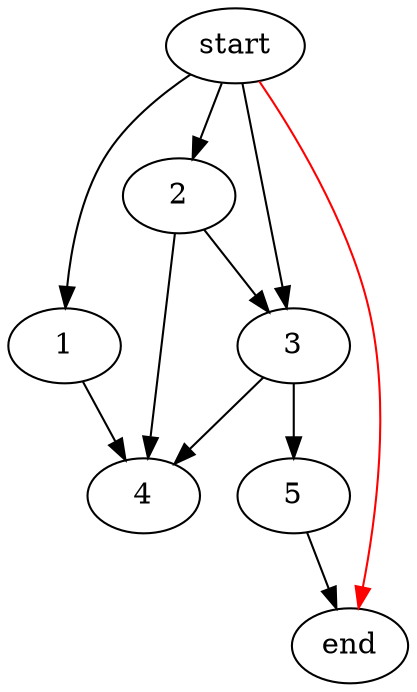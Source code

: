 digraph myGraph {
	1 -> 4
	2 -> 3
	2 -> 4
	3 -> 4
	3 -> 5
	5 -> end
	start -> 1
	start -> 2
	start -> 3
	start -> end [color = red]
}
